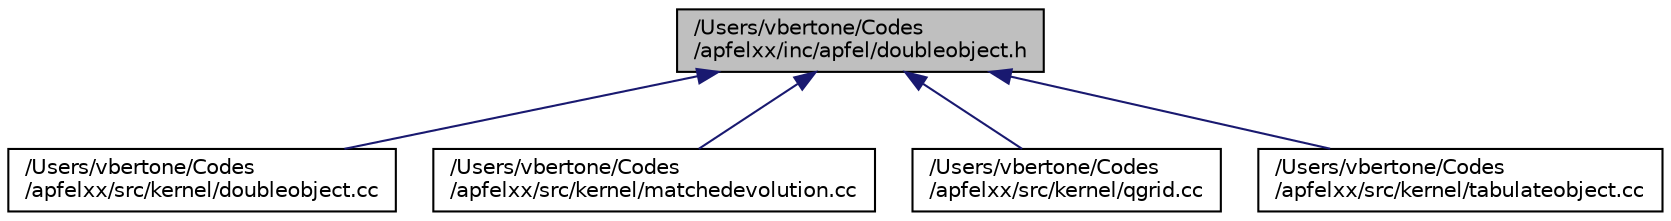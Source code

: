 digraph "/Users/vbertone/Codes/apfelxx/inc/apfel/doubleobject.h"
{
  edge [fontname="Helvetica",fontsize="10",labelfontname="Helvetica",labelfontsize="10"];
  node [fontname="Helvetica",fontsize="10",shape=record];
  Node9 [label="/Users/vbertone/Codes\l/apfelxx/inc/apfel/doubleobject.h",height=0.2,width=0.4,color="black", fillcolor="grey75", style="filled", fontcolor="black"];
  Node9 -> Node10 [dir="back",color="midnightblue",fontsize="10",style="solid",fontname="Helvetica"];
  Node10 [label="/Users/vbertone/Codes\l/apfelxx/src/kernel/doubleobject.cc",height=0.2,width=0.4,color="black", fillcolor="white", style="filled",URL="$a00038.html"];
  Node9 -> Node11 [dir="back",color="midnightblue",fontsize="10",style="solid",fontname="Helvetica"];
  Node11 [label="/Users/vbertone/Codes\l/apfelxx/src/kernel/matchedevolution.cc",height=0.2,width=0.4,color="black", fillcolor="white", style="filled",URL="$a00056.html"];
  Node9 -> Node12 [dir="back",color="midnightblue",fontsize="10",style="solid",fontname="Helvetica"];
  Node12 [label="/Users/vbertone/Codes\l/apfelxx/src/kernel/qgrid.cc",height=0.2,width=0.4,color="black", fillcolor="white", style="filled",URL="$a00068.html"];
  Node9 -> Node13 [dir="back",color="midnightblue",fontsize="10",style="solid",fontname="Helvetica"];
  Node13 [label="/Users/vbertone/Codes\l/apfelxx/src/kernel/tabulateobject.cc",height=0.2,width=0.4,color="black", fillcolor="white", style="filled",URL="$a00083.html"];
}
